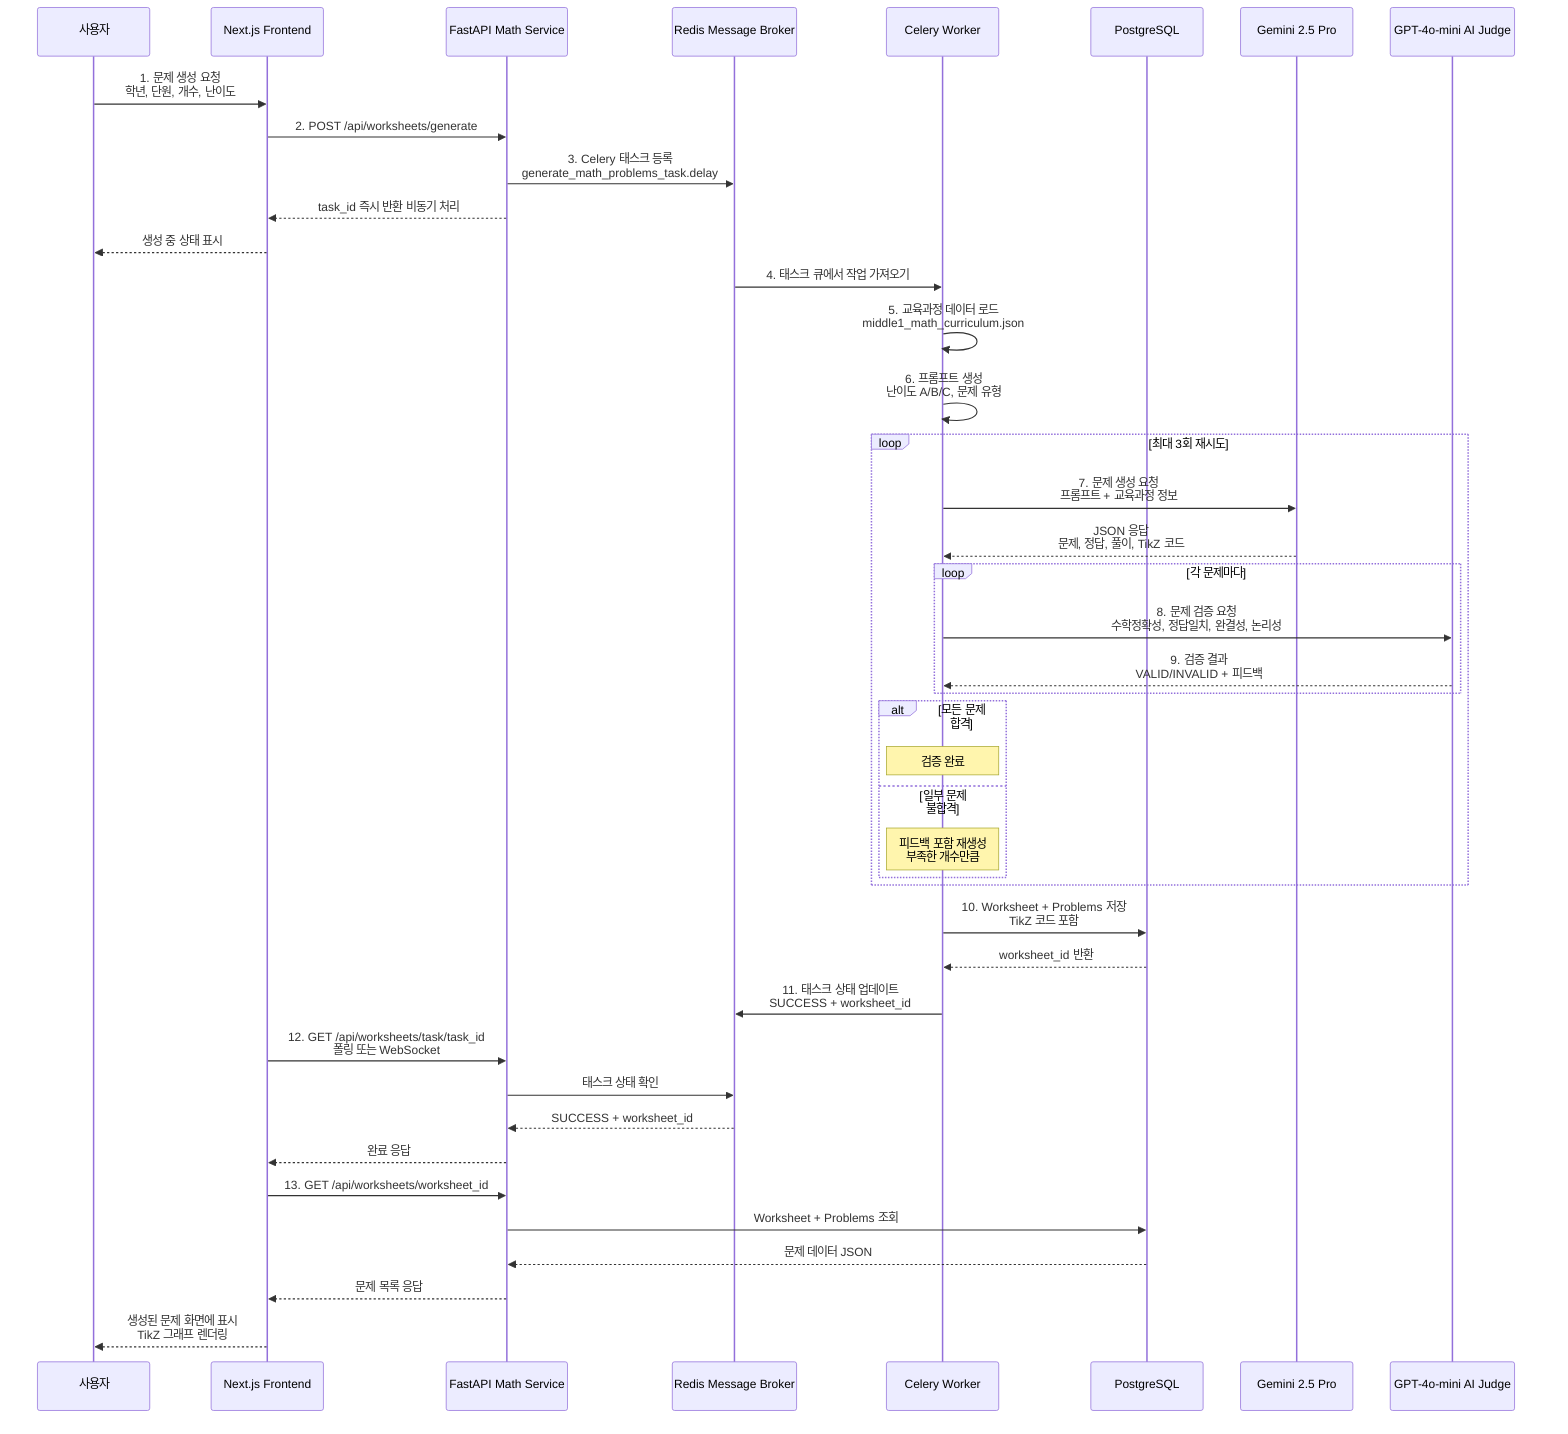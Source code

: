 sequenceDiagram
    participant User as 사용자
    participant NextJS as Next.js Frontend
    participant FastAPI as FastAPI Math Service
    participant Redis as Redis Message Broker
    participant Celery as Celery Worker
    participant PG as PostgreSQL
    participant Gemini as Gemini 2.5 Pro
    participant GPT as GPT-4o-mini AI Judge

    User->>NextJS: 1. 문제 생성 요청<br/>학년, 단원, 개수, 난이도
    NextJS->>FastAPI: 2. POST /api/worksheets/generate
    FastAPI->>Redis: 3. Celery 태스크 등록<br/>generate_math_problems_task.delay
    FastAPI-->>NextJS: task_id 즉시 반환 비동기 처리
    NextJS-->>User: 생성 중 상태 표시

    Redis->>Celery: 4. 태스크 큐에서 작업 가져오기
    Celery->>Celery: 5. 교육과정 데이터 로드<br/>middle1_math_curriculum.json
    Celery->>Celery: 6. 프롬프트 생성<br/>난이도 A/B/C, 문제 유형

    loop 최대 3회 재시도
        Celery->>Gemini: 7. 문제 생성 요청<br/>프롬프트 + 교육과정 정보
        Gemini-->>Celery: JSON 응답<br/>문제, 정답, 풀이, TikZ 코드

        loop 각 문제마다
            Celery->>GPT: 8. 문제 검증 요청<br/>수학정확성, 정답일치, 완결성, 논리성
            GPT-->>Celery: 9. 검증 결과<br/>VALID/INVALID + 피드백
        end

        alt 모든 문제 합격
            Note over Celery: 검증 완료
        else 일부 문제 불합격
            Note over Celery: 피드백 포함 재생성<br/>부족한 개수만큼
        end
    end

    Celery->>PG: 10. Worksheet + Problems 저장<br/>TikZ 코드 포함
    PG-->>Celery: worksheet_id 반환
    Celery->>Redis: 11. 태스크 상태 업데이트<br/>SUCCESS + worksheet_id

    NextJS->>FastAPI: 12. GET /api/worksheets/task/task_id<br/>폴링 또는 WebSocket
    FastAPI->>Redis: 태스크 상태 확인
    Redis-->>FastAPI: SUCCESS + worksheet_id
    FastAPI-->>NextJS: 완료 응답

    NextJS->>FastAPI: 13. GET /api/worksheets/worksheet_id
    FastAPI->>PG: Worksheet + Problems 조회
    PG-->>FastAPI: 문제 데이터 JSON
    FastAPI-->>NextJS: 문제 목록 응답
    NextJS-->>User: 생성된 문제 화면에 표시<br/>TikZ 그래프 렌더링
